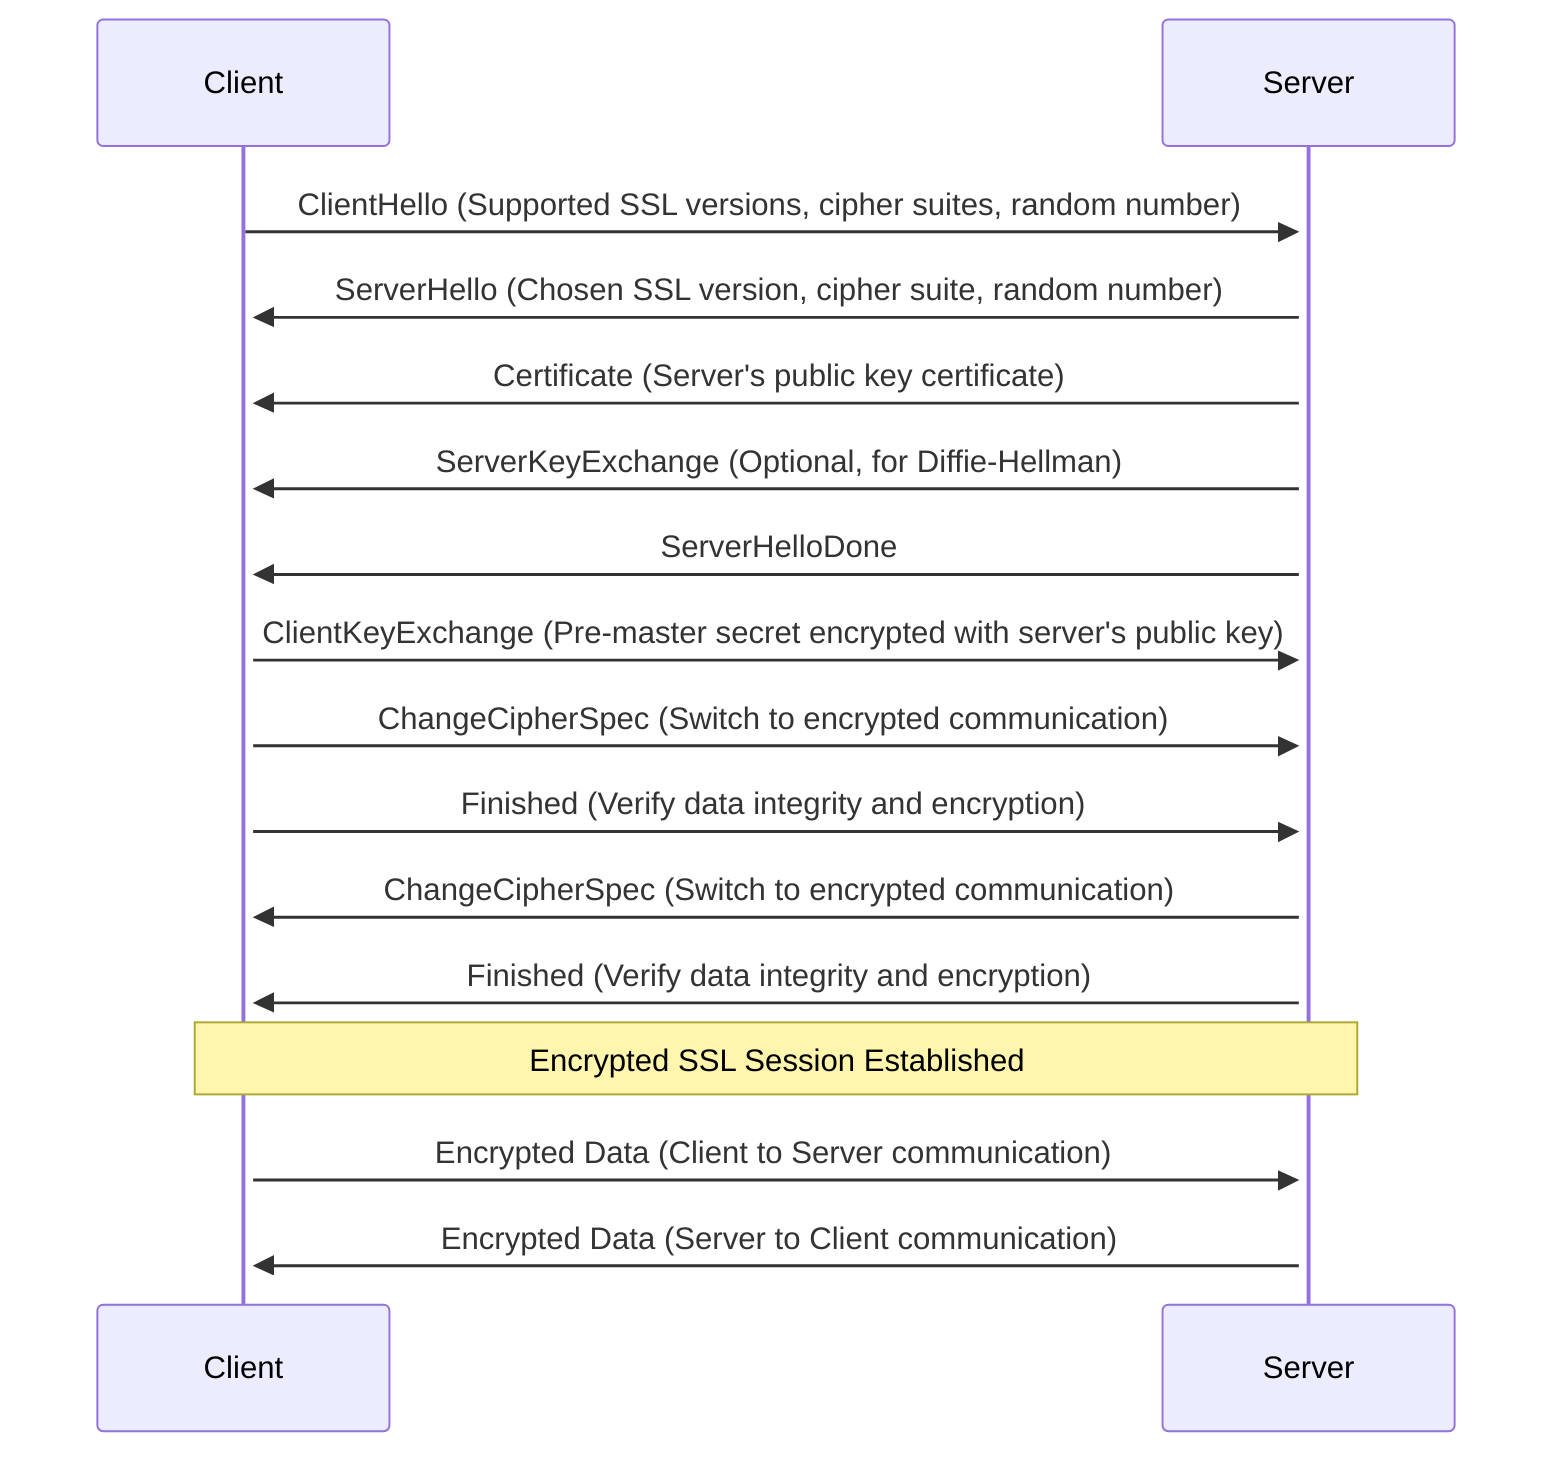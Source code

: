 sequenceDiagram
    participant C as Client
    participant S as Server

    C->>+S: ClientHello (Supported SSL versions, cipher suites, random number)
    S->>+C: ServerHello (Chosen SSL version, cipher suite, random number)
    S->>C: Certificate (Server's public key certificate)
    S->>C: ServerKeyExchange (Optional, for Diffie-Hellman)
    S->>C: ServerHelloDone
    C->>S: ClientKeyExchange (Pre-master secret encrypted with server's public key)
    C->>S: ChangeCipherSpec (Switch to encrypted communication)
    C->>S: Finished (Verify data integrity and encryption)
    S->>C: ChangeCipherSpec (Switch to encrypted communication)
    S->>C: Finished (Verify data integrity and encryption)
    Note over C,S: Encrypted SSL Session Established

    C->>S: Encrypted Data (Client to Server communication)
    S->>C: Encrypted Data (Server to Client communication)